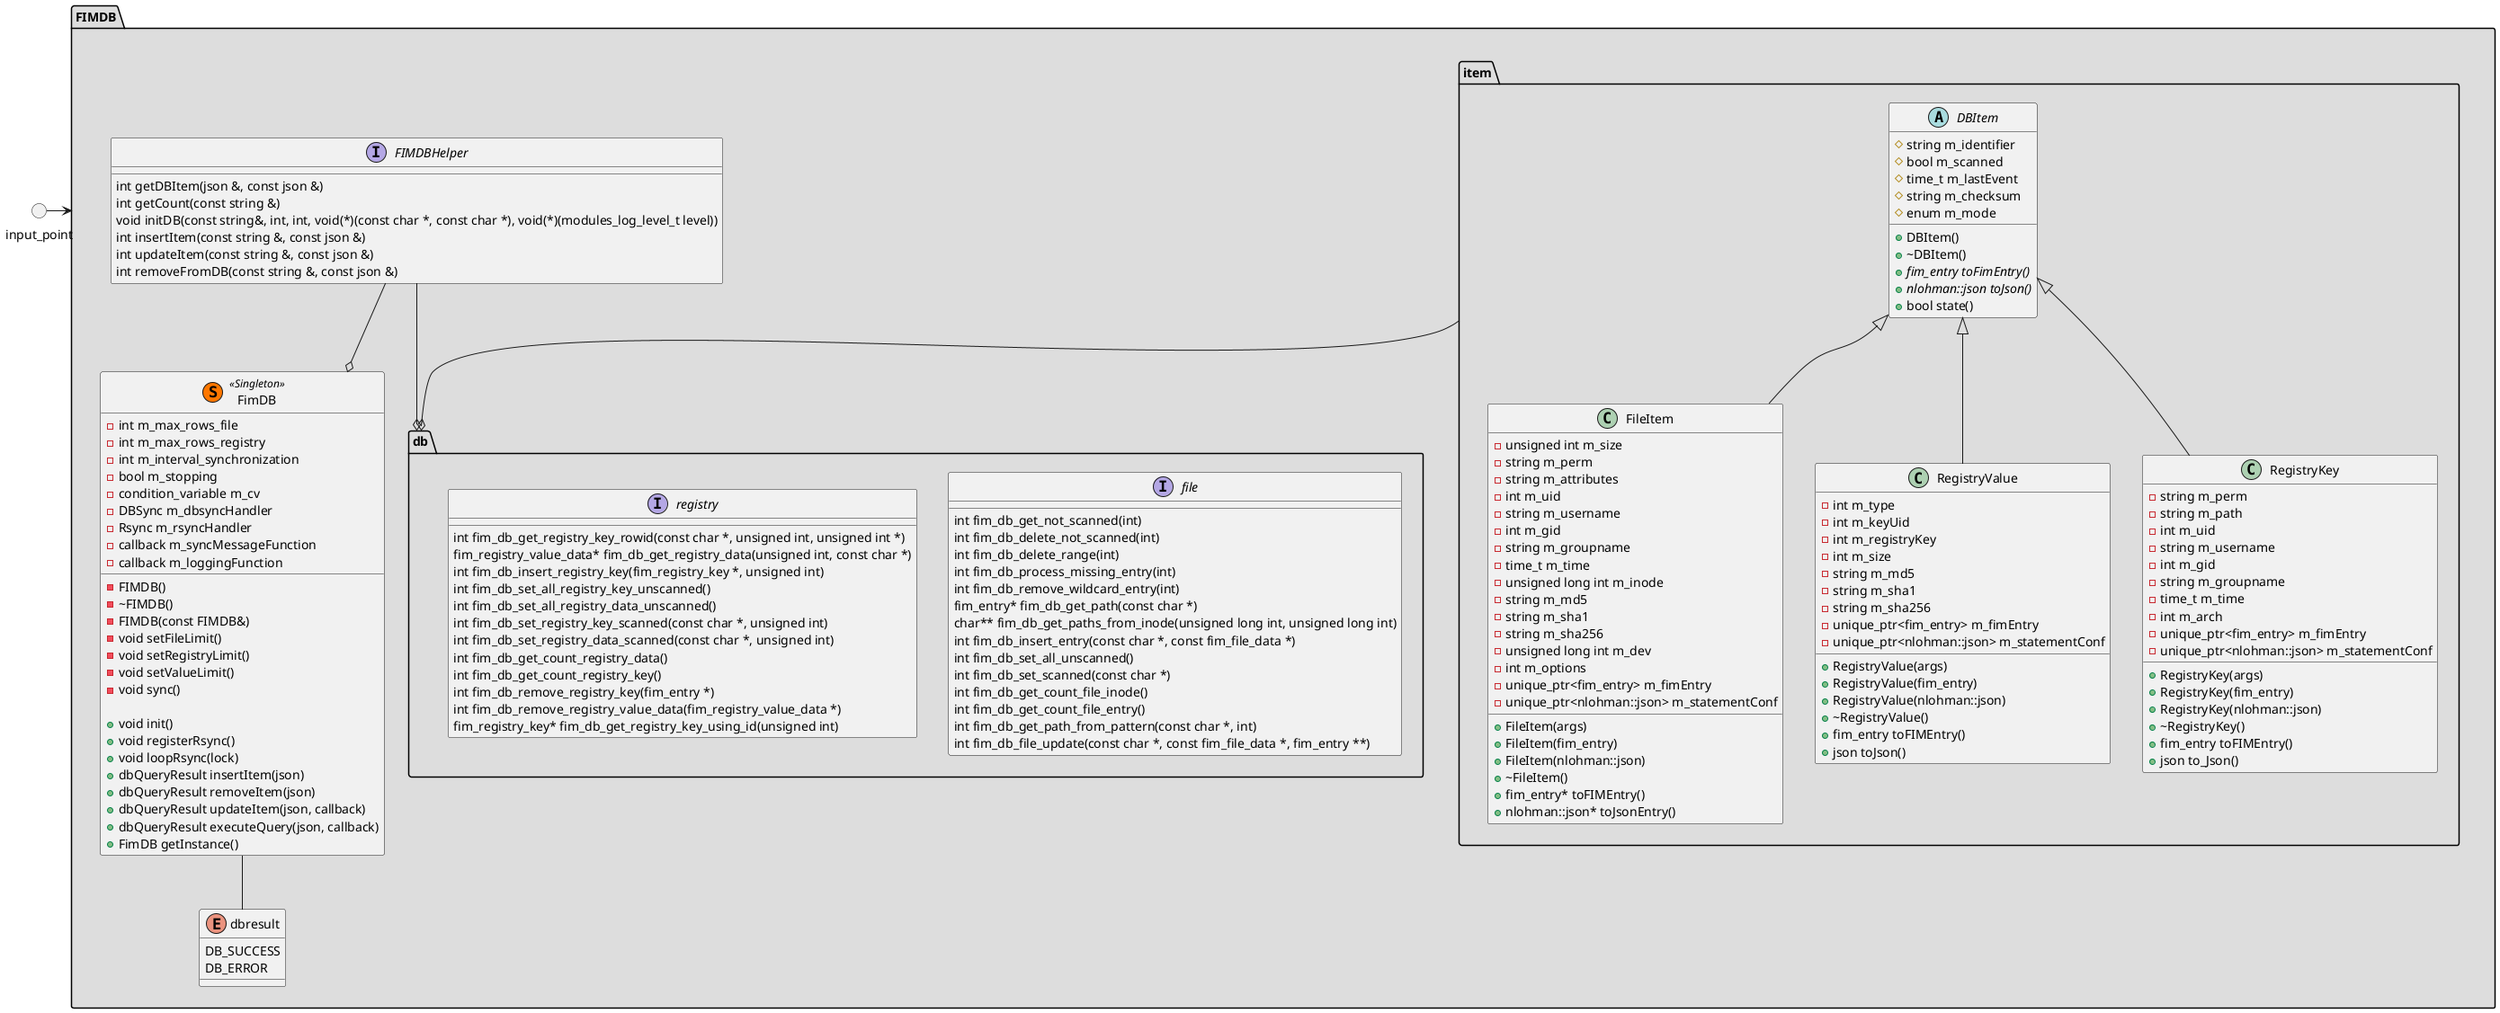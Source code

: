 @startuml db_class
package "FIMDB" <<Folder>> #DDDDDD{
    enum "dbresult" {
        DB_SUCCESS
        DB_ERROR
    }
    package "item" <<Folder>> {
        abstract DBItem {
            # string m_identifier
            # bool m_scanned
            # time_t m_lastEvent
            # string m_checksum
            # enum m_mode

            + DBItem()
            + ~DBItem()
            + {abstract} fim_entry toFimEntry()
            + {abstract} nlohman::json toJson()
            + bool state()
        }

        class FileItem {
            - unsigned int m_size
            - string m_perm
            - string m_attributes
            - int m_uid
            - string m_username
            - int m_gid
            - string m_groupname
            - time_t m_time
            - unsigned long int m_inode
            - string m_md5
            - string m_sha1
            - string m_sha256
            - unsigned long int m_dev
            - int m_options
            - unique_ptr<fim_entry> m_fimEntry
            - unique_ptr<nlohman::json> m_statementConf

            + FileItem(args)
            + FileItem(fim_entry)
            + FileItem(nlohman::json)
            + ~FileItem()
            + fim_entry* toFIMEntry()
            + nlohman::json* toJsonEntry()
        }
        class "RegistryValue" {
            - int m_type
            - int m_keyUid
            - int m_registryKey
            - int m_size
            - string m_md5
            - string m_sha1
            - string m_sha256
            - unique_ptr<fim_entry> m_fimEntry
            - unique_ptr<nlohman::json> m_statementConf

            + RegistryValue(args)
            + RegistryValue(fim_entry)
            + RegistryValue(nlohman::json)
            + ~RegistryValue()
            + fim_entry toFIMEntry()
            + json toJson()
        }
        class "RegistryKey" {
            - string m_perm
            - string m_path
            - int m_uid
            - string m_username
            - int m_gid
            - string m_groupname
            - time_t m_time
            - int m_arch
            - unique_ptr<fim_entry> m_fimEntry
            - unique_ptr<nlohman::json> m_statementConf

            + RegistryKey(args)
            + RegistryKey(fim_entry)
            + RegistryKey(nlohman::json)
            + ~RegistryKey()
            + fim_entry toFIMEntry()
            + json to_Json()
        }
    }
    class "FimDB"  <<(S,#FF7700) Singleton>> {
        - int m_max_rows_file
        - int m_max_rows_registry
        - int m_interval_synchronization
        - bool m_stopping
        - condition_variable m_cv
        - DBSync m_dbsyncHandler
        - Rsync m_rsyncHandler
        - callback m_syncMessageFunction
        - callback m_loggingFunction

        - FIMDB()
        - ~FIMDB()
        - FIMDB(const FIMDB&)
        - void setFileLimit()
        - void setRegistryLimit()
        - void setValueLimit()
        - void sync()

        + void init()
        + void registerRsync()
        + void loopRsync(lock)
        + dbQueryResult insertItem(json)
        + dbQueryResult removeItem(json)
        + dbQueryResult updateItem(json, callback)
        + dbQueryResult executeQuery(json, callback)
        + FimDB getInstance()
    }
    interface FIMDBHelper {
        int getDBItem(json &, const json &)
        int getCount(const string &)
        void initDB(const string&, int, int, void(*)(const char *, const char *), void(*)(modules_log_level_t level))
        int insertItem(const string &, const json &)
        int updateItem(const string &, const json &)
        int removeFromDB(const string &, const json &)
    }
    namespace db{
    interface file {
        int fim_db_get_not_scanned(int)
        int fim_db_delete_not_scanned(int)
        int fim_db_delete_range(int)
        int fim_db_process_missing_entry(int)
        int fim_db_remove_wildcard_entry(int)
        fim_entry* fim_db_get_path(const char *)
        char** fim_db_get_paths_from_inode(unsigned long int, unsigned long int)
        int fim_db_insert_entry(const char *, const fim_file_data *)
        int fim_db_set_all_unscanned()
        int fim_db_set_scanned(const char *)
        int fim_db_get_count_file_inode()
        int fim_db_get_count_file_entry()
        int fim_db_get_path_from_pattern(const char *, int)
        int fim_db_file_update(const char *, const fim_file_data *, fim_entry **)
    }
    interface registry {
        int fim_db_get_registry_key_rowid(const char *, unsigned int, unsigned int *)
        fim_registry_value_data* fim_db_get_registry_data(unsigned int, const char *)
        int fim_db_insert_registry_key(fim_registry_key *, unsigned int)
        int fim_db_set_all_registry_key_unscanned()
        int fim_db_set_all_registry_data_unscanned()
        int fim_db_set_registry_key_scanned(const char *, unsigned int)
        int fim_db_set_registry_data_scanned(const char *, unsigned int)
        int fim_db_get_count_registry_data()
        int fim_db_get_count_registry_key()
        int fim_db_remove_registry_key(fim_entry *)
        int fim_db_remove_registry_value_data(fim_registry_value_data *)
        fim_registry_key* fim_db_get_registry_key_using_id(unsigned int)
    }
    }
}
circle input_point

DBItem <|-- FileItem
DBItem <|-- RegistryValue
DBItem <|-- RegistryKey
FIMDBHelper --o FimDB
item --o db
FIMDBHelper --o db
FimDB -- dbresult
input_point => FIMDB
@enduml
